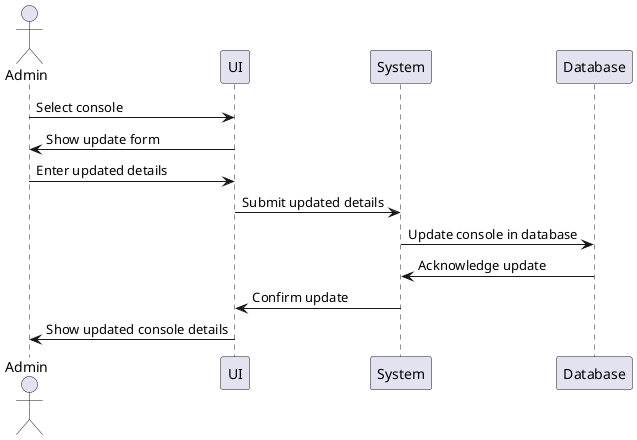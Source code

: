 @startuml
actor Admin
participant "UI" as UI
participant "System" as System
participant "Database" as Database

Admin -> UI: Select console
UI -> Admin: Show update form
Admin -> UI: Enter updated details
UI -> System: Submit updated details
System -> Database: Update console in database
Database -> System: Acknowledge update
System -> UI: Confirm update
UI -> Admin: Show updated console details
@enduml
